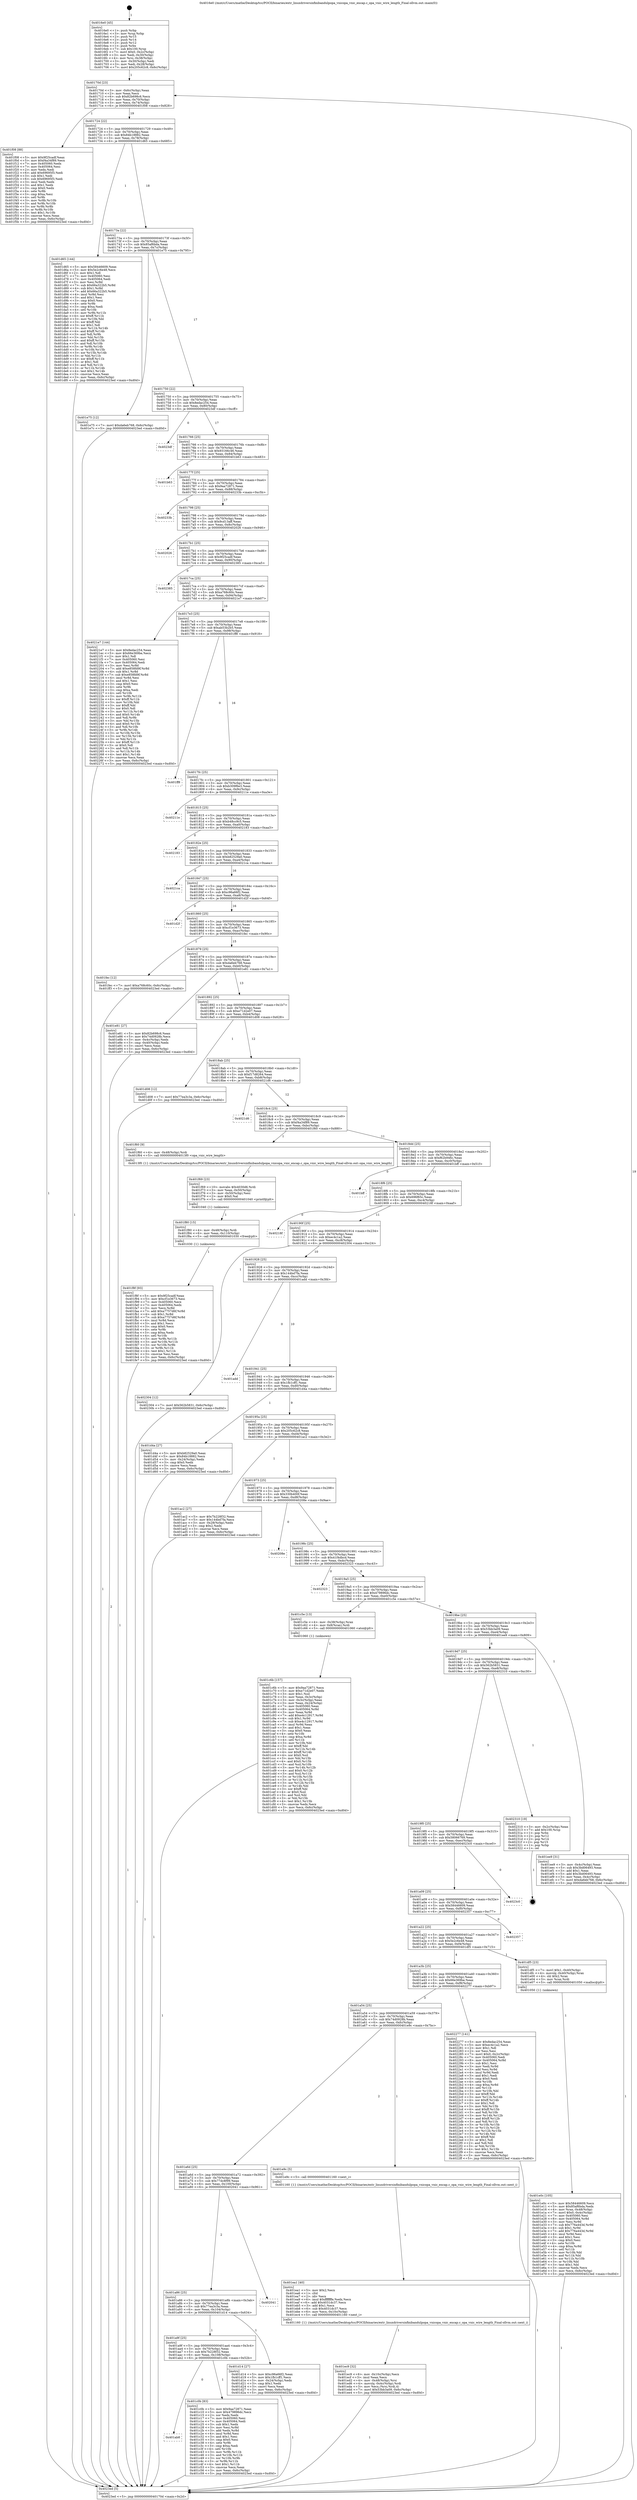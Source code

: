 digraph "0x4016e0" {
  label = "0x4016e0 (/mnt/c/Users/mathe/Desktop/tcc/POCII/binaries/extr_linuxdriversinfinibandulpopa_vnicopa_vnic_encap.c_opa_vnic_wire_length_Final-ollvm.out::main(0))"
  labelloc = "t"
  node[shape=record]

  Entry [label="",width=0.3,height=0.3,shape=circle,fillcolor=black,style=filled]
  "0x40170d" [label="{
     0x40170d [23]\l
     | [instrs]\l
     &nbsp;&nbsp;0x40170d \<+3\>: mov -0x6c(%rbp),%eax\l
     &nbsp;&nbsp;0x401710 \<+2\>: mov %eax,%ecx\l
     &nbsp;&nbsp;0x401712 \<+6\>: sub $0x82b698c6,%ecx\l
     &nbsp;&nbsp;0x401718 \<+3\>: mov %eax,-0x70(%rbp)\l
     &nbsp;&nbsp;0x40171b \<+3\>: mov %ecx,-0x74(%rbp)\l
     &nbsp;&nbsp;0x40171e \<+6\>: je 0000000000401f08 \<main+0x828\>\l
  }"]
  "0x401f08" [label="{
     0x401f08 [88]\l
     | [instrs]\l
     &nbsp;&nbsp;0x401f08 \<+5\>: mov $0x9f25cadf,%eax\l
     &nbsp;&nbsp;0x401f0d \<+5\>: mov $0xf4a34f89,%ecx\l
     &nbsp;&nbsp;0x401f12 \<+7\>: mov 0x405060,%edx\l
     &nbsp;&nbsp;0x401f19 \<+7\>: mov 0x405064,%esi\l
     &nbsp;&nbsp;0x401f20 \<+2\>: mov %edx,%edi\l
     &nbsp;&nbsp;0x401f22 \<+6\>: add $0x69695f3,%edi\l
     &nbsp;&nbsp;0x401f28 \<+3\>: sub $0x1,%edi\l
     &nbsp;&nbsp;0x401f2b \<+6\>: sub $0x69695f3,%edi\l
     &nbsp;&nbsp;0x401f31 \<+3\>: imul %edi,%edx\l
     &nbsp;&nbsp;0x401f34 \<+3\>: and $0x1,%edx\l
     &nbsp;&nbsp;0x401f37 \<+3\>: cmp $0x0,%edx\l
     &nbsp;&nbsp;0x401f3a \<+4\>: sete %r8b\l
     &nbsp;&nbsp;0x401f3e \<+3\>: cmp $0xa,%esi\l
     &nbsp;&nbsp;0x401f41 \<+4\>: setl %r9b\l
     &nbsp;&nbsp;0x401f45 \<+3\>: mov %r8b,%r10b\l
     &nbsp;&nbsp;0x401f48 \<+3\>: and %r9b,%r10b\l
     &nbsp;&nbsp;0x401f4b \<+3\>: xor %r9b,%r8b\l
     &nbsp;&nbsp;0x401f4e \<+3\>: or %r8b,%r10b\l
     &nbsp;&nbsp;0x401f51 \<+4\>: test $0x1,%r10b\l
     &nbsp;&nbsp;0x401f55 \<+3\>: cmovne %ecx,%eax\l
     &nbsp;&nbsp;0x401f58 \<+3\>: mov %eax,-0x6c(%rbp)\l
     &nbsp;&nbsp;0x401f5b \<+5\>: jmp 00000000004023ed \<main+0xd0d\>\l
  }"]
  "0x401724" [label="{
     0x401724 [22]\l
     | [instrs]\l
     &nbsp;&nbsp;0x401724 \<+5\>: jmp 0000000000401729 \<main+0x49\>\l
     &nbsp;&nbsp;0x401729 \<+3\>: mov -0x70(%rbp),%eax\l
     &nbsp;&nbsp;0x40172c \<+5\>: sub $0x84b18882,%eax\l
     &nbsp;&nbsp;0x401731 \<+3\>: mov %eax,-0x78(%rbp)\l
     &nbsp;&nbsp;0x401734 \<+6\>: je 0000000000401d65 \<main+0x685\>\l
  }"]
  Exit [label="",width=0.3,height=0.3,shape=circle,fillcolor=black,style=filled,peripheries=2]
  "0x401d65" [label="{
     0x401d65 [144]\l
     | [instrs]\l
     &nbsp;&nbsp;0x401d65 \<+5\>: mov $0x58446609,%eax\l
     &nbsp;&nbsp;0x401d6a \<+5\>: mov $0x5e2c6e48,%ecx\l
     &nbsp;&nbsp;0x401d6f \<+2\>: mov $0x1,%dl\l
     &nbsp;&nbsp;0x401d71 \<+7\>: mov 0x405060,%esi\l
     &nbsp;&nbsp;0x401d78 \<+7\>: mov 0x405064,%edi\l
     &nbsp;&nbsp;0x401d7f \<+3\>: mov %esi,%r8d\l
     &nbsp;&nbsp;0x401d82 \<+7\>: sub $0x66a322b5,%r8d\l
     &nbsp;&nbsp;0x401d89 \<+4\>: sub $0x1,%r8d\l
     &nbsp;&nbsp;0x401d8d \<+7\>: add $0x66a322b5,%r8d\l
     &nbsp;&nbsp;0x401d94 \<+4\>: imul %r8d,%esi\l
     &nbsp;&nbsp;0x401d98 \<+3\>: and $0x1,%esi\l
     &nbsp;&nbsp;0x401d9b \<+3\>: cmp $0x0,%esi\l
     &nbsp;&nbsp;0x401d9e \<+4\>: sete %r9b\l
     &nbsp;&nbsp;0x401da2 \<+3\>: cmp $0xa,%edi\l
     &nbsp;&nbsp;0x401da5 \<+4\>: setl %r10b\l
     &nbsp;&nbsp;0x401da9 \<+3\>: mov %r9b,%r11b\l
     &nbsp;&nbsp;0x401dac \<+4\>: xor $0xff,%r11b\l
     &nbsp;&nbsp;0x401db0 \<+3\>: mov %r10b,%bl\l
     &nbsp;&nbsp;0x401db3 \<+3\>: xor $0xff,%bl\l
     &nbsp;&nbsp;0x401db6 \<+3\>: xor $0x1,%dl\l
     &nbsp;&nbsp;0x401db9 \<+3\>: mov %r11b,%r14b\l
     &nbsp;&nbsp;0x401dbc \<+4\>: and $0xff,%r14b\l
     &nbsp;&nbsp;0x401dc0 \<+3\>: and %dl,%r9b\l
     &nbsp;&nbsp;0x401dc3 \<+3\>: mov %bl,%r15b\l
     &nbsp;&nbsp;0x401dc6 \<+4\>: and $0xff,%r15b\l
     &nbsp;&nbsp;0x401dca \<+3\>: and %dl,%r10b\l
     &nbsp;&nbsp;0x401dcd \<+3\>: or %r9b,%r14b\l
     &nbsp;&nbsp;0x401dd0 \<+3\>: or %r10b,%r15b\l
     &nbsp;&nbsp;0x401dd3 \<+3\>: xor %r15b,%r14b\l
     &nbsp;&nbsp;0x401dd6 \<+3\>: or %bl,%r11b\l
     &nbsp;&nbsp;0x401dd9 \<+4\>: xor $0xff,%r11b\l
     &nbsp;&nbsp;0x401ddd \<+3\>: or $0x1,%dl\l
     &nbsp;&nbsp;0x401de0 \<+3\>: and %dl,%r11b\l
     &nbsp;&nbsp;0x401de3 \<+3\>: or %r11b,%r14b\l
     &nbsp;&nbsp;0x401de6 \<+4\>: test $0x1,%r14b\l
     &nbsp;&nbsp;0x401dea \<+3\>: cmovne %ecx,%eax\l
     &nbsp;&nbsp;0x401ded \<+3\>: mov %eax,-0x6c(%rbp)\l
     &nbsp;&nbsp;0x401df0 \<+5\>: jmp 00000000004023ed \<main+0xd0d\>\l
  }"]
  "0x40173a" [label="{
     0x40173a [22]\l
     | [instrs]\l
     &nbsp;&nbsp;0x40173a \<+5\>: jmp 000000000040173f \<main+0x5f\>\l
     &nbsp;&nbsp;0x40173f \<+3\>: mov -0x70(%rbp),%eax\l
     &nbsp;&nbsp;0x401742 \<+5\>: sub $0x85af6bda,%eax\l
     &nbsp;&nbsp;0x401747 \<+3\>: mov %eax,-0x7c(%rbp)\l
     &nbsp;&nbsp;0x40174a \<+6\>: je 0000000000401e75 \<main+0x795\>\l
  }"]
  "0x401f8f" [label="{
     0x401f8f [93]\l
     | [instrs]\l
     &nbsp;&nbsp;0x401f8f \<+5\>: mov $0x9f25cadf,%eax\l
     &nbsp;&nbsp;0x401f94 \<+5\>: mov $0xcf1e3673,%esi\l
     &nbsp;&nbsp;0x401f99 \<+7\>: mov 0x405060,%ecx\l
     &nbsp;&nbsp;0x401fa0 \<+7\>: mov 0x405064,%edx\l
     &nbsp;&nbsp;0x401fa7 \<+3\>: mov %ecx,%r8d\l
     &nbsp;&nbsp;0x401faa \<+7\>: add $0xa7757d6f,%r8d\l
     &nbsp;&nbsp;0x401fb1 \<+4\>: sub $0x1,%r8d\l
     &nbsp;&nbsp;0x401fb5 \<+7\>: sub $0xa7757d6f,%r8d\l
     &nbsp;&nbsp;0x401fbc \<+4\>: imul %r8d,%ecx\l
     &nbsp;&nbsp;0x401fc0 \<+3\>: and $0x1,%ecx\l
     &nbsp;&nbsp;0x401fc3 \<+3\>: cmp $0x0,%ecx\l
     &nbsp;&nbsp;0x401fc6 \<+4\>: sete %r9b\l
     &nbsp;&nbsp;0x401fca \<+3\>: cmp $0xa,%edx\l
     &nbsp;&nbsp;0x401fcd \<+4\>: setl %r10b\l
     &nbsp;&nbsp;0x401fd1 \<+3\>: mov %r9b,%r11b\l
     &nbsp;&nbsp;0x401fd4 \<+3\>: and %r10b,%r11b\l
     &nbsp;&nbsp;0x401fd7 \<+3\>: xor %r10b,%r9b\l
     &nbsp;&nbsp;0x401fda \<+3\>: or %r9b,%r11b\l
     &nbsp;&nbsp;0x401fdd \<+4\>: test $0x1,%r11b\l
     &nbsp;&nbsp;0x401fe1 \<+3\>: cmovne %esi,%eax\l
     &nbsp;&nbsp;0x401fe4 \<+3\>: mov %eax,-0x6c(%rbp)\l
     &nbsp;&nbsp;0x401fe7 \<+5\>: jmp 00000000004023ed \<main+0xd0d\>\l
  }"]
  "0x401e75" [label="{
     0x401e75 [12]\l
     | [instrs]\l
     &nbsp;&nbsp;0x401e75 \<+7\>: movl $0xda6eb768,-0x6c(%rbp)\l
     &nbsp;&nbsp;0x401e7c \<+5\>: jmp 00000000004023ed \<main+0xd0d\>\l
  }"]
  "0x401750" [label="{
     0x401750 [22]\l
     | [instrs]\l
     &nbsp;&nbsp;0x401750 \<+5\>: jmp 0000000000401755 \<main+0x75\>\l
     &nbsp;&nbsp;0x401755 \<+3\>: mov -0x70(%rbp),%eax\l
     &nbsp;&nbsp;0x401758 \<+5\>: sub $0x8edac254,%eax\l
     &nbsp;&nbsp;0x40175d \<+3\>: mov %eax,-0x80(%rbp)\l
     &nbsp;&nbsp;0x401760 \<+6\>: je 00000000004023df \<main+0xcff\>\l
  }"]
  "0x401f80" [label="{
     0x401f80 [15]\l
     | [instrs]\l
     &nbsp;&nbsp;0x401f80 \<+4\>: mov -0x48(%rbp),%rdi\l
     &nbsp;&nbsp;0x401f84 \<+6\>: mov %eax,-0x110(%rbp)\l
     &nbsp;&nbsp;0x401f8a \<+5\>: call 0000000000401030 \<free@plt\>\l
     | [calls]\l
     &nbsp;&nbsp;0x401030 \{1\} (unknown)\l
  }"]
  "0x4023df" [label="{
     0x4023df\l
  }", style=dashed]
  "0x401766" [label="{
     0x401766 [25]\l
     | [instrs]\l
     &nbsp;&nbsp;0x401766 \<+5\>: jmp 000000000040176b \<main+0x8b\>\l
     &nbsp;&nbsp;0x40176b \<+3\>: mov -0x70(%rbp),%eax\l
     &nbsp;&nbsp;0x40176e \<+5\>: sub $0x93166c46,%eax\l
     &nbsp;&nbsp;0x401773 \<+6\>: mov %eax,-0x84(%rbp)\l
     &nbsp;&nbsp;0x401779 \<+6\>: je 0000000000401b63 \<main+0x483\>\l
  }"]
  "0x401f69" [label="{
     0x401f69 [23]\l
     | [instrs]\l
     &nbsp;&nbsp;0x401f69 \<+10\>: movabs $0x4030d6,%rdi\l
     &nbsp;&nbsp;0x401f73 \<+3\>: mov %eax,-0x50(%rbp)\l
     &nbsp;&nbsp;0x401f76 \<+3\>: mov -0x50(%rbp),%esi\l
     &nbsp;&nbsp;0x401f79 \<+2\>: mov $0x0,%al\l
     &nbsp;&nbsp;0x401f7b \<+5\>: call 0000000000401040 \<printf@plt\>\l
     | [calls]\l
     &nbsp;&nbsp;0x401040 \{1\} (unknown)\l
  }"]
  "0x401b63" [label="{
     0x401b63\l
  }", style=dashed]
  "0x40177f" [label="{
     0x40177f [25]\l
     | [instrs]\l
     &nbsp;&nbsp;0x40177f \<+5\>: jmp 0000000000401784 \<main+0xa4\>\l
     &nbsp;&nbsp;0x401784 \<+3\>: mov -0x70(%rbp),%eax\l
     &nbsp;&nbsp;0x401787 \<+5\>: sub $0x9aa72871,%eax\l
     &nbsp;&nbsp;0x40178c \<+6\>: mov %eax,-0x88(%rbp)\l
     &nbsp;&nbsp;0x401792 \<+6\>: je 000000000040233b \<main+0xc5b\>\l
  }"]
  "0x401ec9" [label="{
     0x401ec9 [32]\l
     | [instrs]\l
     &nbsp;&nbsp;0x401ec9 \<+6\>: mov -0x10c(%rbp),%ecx\l
     &nbsp;&nbsp;0x401ecf \<+3\>: imul %eax,%ecx\l
     &nbsp;&nbsp;0x401ed2 \<+4\>: mov -0x48(%rbp),%rsi\l
     &nbsp;&nbsp;0x401ed6 \<+4\>: movslq -0x4c(%rbp),%rdi\l
     &nbsp;&nbsp;0x401eda \<+3\>: mov %ecx,(%rsi,%rdi,4)\l
     &nbsp;&nbsp;0x401edd \<+7\>: movl $0x53bb3a09,-0x6c(%rbp)\l
     &nbsp;&nbsp;0x401ee4 \<+5\>: jmp 00000000004023ed \<main+0xd0d\>\l
  }"]
  "0x40233b" [label="{
     0x40233b\l
  }", style=dashed]
  "0x401798" [label="{
     0x401798 [25]\l
     | [instrs]\l
     &nbsp;&nbsp;0x401798 \<+5\>: jmp 000000000040179d \<main+0xbd\>\l
     &nbsp;&nbsp;0x40179d \<+3\>: mov -0x70(%rbp),%eax\l
     &nbsp;&nbsp;0x4017a0 \<+5\>: sub $0x9cd13aff,%eax\l
     &nbsp;&nbsp;0x4017a5 \<+6\>: mov %eax,-0x8c(%rbp)\l
     &nbsp;&nbsp;0x4017ab \<+6\>: je 0000000000402026 \<main+0x946\>\l
  }"]
  "0x401ea1" [label="{
     0x401ea1 [40]\l
     | [instrs]\l
     &nbsp;&nbsp;0x401ea1 \<+5\>: mov $0x2,%ecx\l
     &nbsp;&nbsp;0x401ea6 \<+1\>: cltd\l
     &nbsp;&nbsp;0x401ea7 \<+2\>: idiv %ecx\l
     &nbsp;&nbsp;0x401ea9 \<+6\>: imul $0xfffffffe,%edx,%ecx\l
     &nbsp;&nbsp;0x401eaf \<+6\>: add $0x4031dc37,%ecx\l
     &nbsp;&nbsp;0x401eb5 \<+3\>: add $0x1,%ecx\l
     &nbsp;&nbsp;0x401eb8 \<+6\>: sub $0x4031dc37,%ecx\l
     &nbsp;&nbsp;0x401ebe \<+6\>: mov %ecx,-0x10c(%rbp)\l
     &nbsp;&nbsp;0x401ec4 \<+5\>: call 0000000000401160 \<next_i\>\l
     | [calls]\l
     &nbsp;&nbsp;0x401160 \{1\} (/mnt/c/Users/mathe/Desktop/tcc/POCII/binaries/extr_linuxdriversinfinibandulpopa_vnicopa_vnic_encap.c_opa_vnic_wire_length_Final-ollvm.out::next_i)\l
  }"]
  "0x402026" [label="{
     0x402026\l
  }", style=dashed]
  "0x4017b1" [label="{
     0x4017b1 [25]\l
     | [instrs]\l
     &nbsp;&nbsp;0x4017b1 \<+5\>: jmp 00000000004017b6 \<main+0xd6\>\l
     &nbsp;&nbsp;0x4017b6 \<+3\>: mov -0x70(%rbp),%eax\l
     &nbsp;&nbsp;0x4017b9 \<+5\>: sub $0x9f25cadf,%eax\l
     &nbsp;&nbsp;0x4017be \<+6\>: mov %eax,-0x90(%rbp)\l
     &nbsp;&nbsp;0x4017c4 \<+6\>: je 0000000000402385 \<main+0xca5\>\l
  }"]
  "0x401e0c" [label="{
     0x401e0c [105]\l
     | [instrs]\l
     &nbsp;&nbsp;0x401e0c \<+5\>: mov $0x58446609,%ecx\l
     &nbsp;&nbsp;0x401e11 \<+5\>: mov $0x85af6bda,%edx\l
     &nbsp;&nbsp;0x401e16 \<+4\>: mov %rax,-0x48(%rbp)\l
     &nbsp;&nbsp;0x401e1a \<+7\>: movl $0x0,-0x4c(%rbp)\l
     &nbsp;&nbsp;0x401e21 \<+7\>: mov 0x405060,%esi\l
     &nbsp;&nbsp;0x401e28 \<+8\>: mov 0x405064,%r8d\l
     &nbsp;&nbsp;0x401e30 \<+3\>: mov %esi,%r9d\l
     &nbsp;&nbsp;0x401e33 \<+7\>: sub $0x776a443d,%r9d\l
     &nbsp;&nbsp;0x401e3a \<+4\>: sub $0x1,%r9d\l
     &nbsp;&nbsp;0x401e3e \<+7\>: add $0x776a443d,%r9d\l
     &nbsp;&nbsp;0x401e45 \<+4\>: imul %r9d,%esi\l
     &nbsp;&nbsp;0x401e49 \<+3\>: and $0x1,%esi\l
     &nbsp;&nbsp;0x401e4c \<+3\>: cmp $0x0,%esi\l
     &nbsp;&nbsp;0x401e4f \<+4\>: sete %r10b\l
     &nbsp;&nbsp;0x401e53 \<+4\>: cmp $0xa,%r8d\l
     &nbsp;&nbsp;0x401e57 \<+4\>: setl %r11b\l
     &nbsp;&nbsp;0x401e5b \<+3\>: mov %r10b,%bl\l
     &nbsp;&nbsp;0x401e5e \<+3\>: and %r11b,%bl\l
     &nbsp;&nbsp;0x401e61 \<+3\>: xor %r11b,%r10b\l
     &nbsp;&nbsp;0x401e64 \<+3\>: or %r10b,%bl\l
     &nbsp;&nbsp;0x401e67 \<+3\>: test $0x1,%bl\l
     &nbsp;&nbsp;0x401e6a \<+3\>: cmovne %edx,%ecx\l
     &nbsp;&nbsp;0x401e6d \<+3\>: mov %ecx,-0x6c(%rbp)\l
     &nbsp;&nbsp;0x401e70 \<+5\>: jmp 00000000004023ed \<main+0xd0d\>\l
  }"]
  "0x402385" [label="{
     0x402385\l
  }", style=dashed]
  "0x4017ca" [label="{
     0x4017ca [25]\l
     | [instrs]\l
     &nbsp;&nbsp;0x4017ca \<+5\>: jmp 00000000004017cf \<main+0xef\>\l
     &nbsp;&nbsp;0x4017cf \<+3\>: mov -0x70(%rbp),%eax\l
     &nbsp;&nbsp;0x4017d2 \<+5\>: sub $0xa768c60c,%eax\l
     &nbsp;&nbsp;0x4017d7 \<+6\>: mov %eax,-0x94(%rbp)\l
     &nbsp;&nbsp;0x4017dd \<+6\>: je 00000000004021e7 \<main+0xb07\>\l
  }"]
  "0x401c6b" [label="{
     0x401c6b [157]\l
     | [instrs]\l
     &nbsp;&nbsp;0x401c6b \<+5\>: mov $0x9aa72871,%ecx\l
     &nbsp;&nbsp;0x401c70 \<+5\>: mov $0xe71d2e07,%edx\l
     &nbsp;&nbsp;0x401c75 \<+3\>: mov $0x1,%sil\l
     &nbsp;&nbsp;0x401c78 \<+3\>: mov %eax,-0x3c(%rbp)\l
     &nbsp;&nbsp;0x401c7b \<+3\>: mov -0x3c(%rbp),%eax\l
     &nbsp;&nbsp;0x401c7e \<+3\>: mov %eax,-0x24(%rbp)\l
     &nbsp;&nbsp;0x401c81 \<+7\>: mov 0x405060,%eax\l
     &nbsp;&nbsp;0x401c88 \<+8\>: mov 0x405064,%r8d\l
     &nbsp;&nbsp;0x401c90 \<+3\>: mov %eax,%r9d\l
     &nbsp;&nbsp;0x401c93 \<+7\>: add $0xe4c12917,%r9d\l
     &nbsp;&nbsp;0x401c9a \<+4\>: sub $0x1,%r9d\l
     &nbsp;&nbsp;0x401c9e \<+7\>: sub $0xe4c12917,%r9d\l
     &nbsp;&nbsp;0x401ca5 \<+4\>: imul %r9d,%eax\l
     &nbsp;&nbsp;0x401ca9 \<+3\>: and $0x1,%eax\l
     &nbsp;&nbsp;0x401cac \<+3\>: cmp $0x0,%eax\l
     &nbsp;&nbsp;0x401caf \<+4\>: sete %r10b\l
     &nbsp;&nbsp;0x401cb3 \<+4\>: cmp $0xa,%r8d\l
     &nbsp;&nbsp;0x401cb7 \<+4\>: setl %r11b\l
     &nbsp;&nbsp;0x401cbb \<+3\>: mov %r10b,%bl\l
     &nbsp;&nbsp;0x401cbe \<+3\>: xor $0xff,%bl\l
     &nbsp;&nbsp;0x401cc1 \<+3\>: mov %r11b,%r14b\l
     &nbsp;&nbsp;0x401cc4 \<+4\>: xor $0xff,%r14b\l
     &nbsp;&nbsp;0x401cc8 \<+4\>: xor $0x0,%sil\l
     &nbsp;&nbsp;0x401ccc \<+3\>: mov %bl,%r15b\l
     &nbsp;&nbsp;0x401ccf \<+4\>: and $0x0,%r15b\l
     &nbsp;&nbsp;0x401cd3 \<+3\>: and %sil,%r10b\l
     &nbsp;&nbsp;0x401cd6 \<+3\>: mov %r14b,%r12b\l
     &nbsp;&nbsp;0x401cd9 \<+4\>: and $0x0,%r12b\l
     &nbsp;&nbsp;0x401cdd \<+3\>: and %sil,%r11b\l
     &nbsp;&nbsp;0x401ce0 \<+3\>: or %r10b,%r15b\l
     &nbsp;&nbsp;0x401ce3 \<+3\>: or %r11b,%r12b\l
     &nbsp;&nbsp;0x401ce6 \<+3\>: xor %r12b,%r15b\l
     &nbsp;&nbsp;0x401ce9 \<+3\>: or %r14b,%bl\l
     &nbsp;&nbsp;0x401cec \<+3\>: xor $0xff,%bl\l
     &nbsp;&nbsp;0x401cef \<+4\>: or $0x0,%sil\l
     &nbsp;&nbsp;0x401cf3 \<+3\>: and %sil,%bl\l
     &nbsp;&nbsp;0x401cf6 \<+3\>: or %bl,%r15b\l
     &nbsp;&nbsp;0x401cf9 \<+4\>: test $0x1,%r15b\l
     &nbsp;&nbsp;0x401cfd \<+3\>: cmovne %edx,%ecx\l
     &nbsp;&nbsp;0x401d00 \<+3\>: mov %ecx,-0x6c(%rbp)\l
     &nbsp;&nbsp;0x401d03 \<+5\>: jmp 00000000004023ed \<main+0xd0d\>\l
  }"]
  "0x4021e7" [label="{
     0x4021e7 [144]\l
     | [instrs]\l
     &nbsp;&nbsp;0x4021e7 \<+5\>: mov $0x8edac254,%eax\l
     &nbsp;&nbsp;0x4021ec \<+5\>: mov $0x66e369be,%ecx\l
     &nbsp;&nbsp;0x4021f1 \<+2\>: mov $0x1,%dl\l
     &nbsp;&nbsp;0x4021f3 \<+7\>: mov 0x405060,%esi\l
     &nbsp;&nbsp;0x4021fa \<+7\>: mov 0x405064,%edi\l
     &nbsp;&nbsp;0x402201 \<+3\>: mov %esi,%r8d\l
     &nbsp;&nbsp;0x402204 \<+7\>: add $0xe858fd9f,%r8d\l
     &nbsp;&nbsp;0x40220b \<+4\>: sub $0x1,%r8d\l
     &nbsp;&nbsp;0x40220f \<+7\>: sub $0xe858fd9f,%r8d\l
     &nbsp;&nbsp;0x402216 \<+4\>: imul %r8d,%esi\l
     &nbsp;&nbsp;0x40221a \<+3\>: and $0x1,%esi\l
     &nbsp;&nbsp;0x40221d \<+3\>: cmp $0x0,%esi\l
     &nbsp;&nbsp;0x402220 \<+4\>: sete %r9b\l
     &nbsp;&nbsp;0x402224 \<+3\>: cmp $0xa,%edi\l
     &nbsp;&nbsp;0x402227 \<+4\>: setl %r10b\l
     &nbsp;&nbsp;0x40222b \<+3\>: mov %r9b,%r11b\l
     &nbsp;&nbsp;0x40222e \<+4\>: xor $0xff,%r11b\l
     &nbsp;&nbsp;0x402232 \<+3\>: mov %r10b,%bl\l
     &nbsp;&nbsp;0x402235 \<+3\>: xor $0xff,%bl\l
     &nbsp;&nbsp;0x402238 \<+3\>: xor $0x0,%dl\l
     &nbsp;&nbsp;0x40223b \<+3\>: mov %r11b,%r14b\l
     &nbsp;&nbsp;0x40223e \<+4\>: and $0x0,%r14b\l
     &nbsp;&nbsp;0x402242 \<+3\>: and %dl,%r9b\l
     &nbsp;&nbsp;0x402245 \<+3\>: mov %bl,%r15b\l
     &nbsp;&nbsp;0x402248 \<+4\>: and $0x0,%r15b\l
     &nbsp;&nbsp;0x40224c \<+3\>: and %dl,%r10b\l
     &nbsp;&nbsp;0x40224f \<+3\>: or %r9b,%r14b\l
     &nbsp;&nbsp;0x402252 \<+3\>: or %r10b,%r15b\l
     &nbsp;&nbsp;0x402255 \<+3\>: xor %r15b,%r14b\l
     &nbsp;&nbsp;0x402258 \<+3\>: or %bl,%r11b\l
     &nbsp;&nbsp;0x40225b \<+4\>: xor $0xff,%r11b\l
     &nbsp;&nbsp;0x40225f \<+3\>: or $0x0,%dl\l
     &nbsp;&nbsp;0x402262 \<+3\>: and %dl,%r11b\l
     &nbsp;&nbsp;0x402265 \<+3\>: or %r11b,%r14b\l
     &nbsp;&nbsp;0x402268 \<+4\>: test $0x1,%r14b\l
     &nbsp;&nbsp;0x40226c \<+3\>: cmovne %ecx,%eax\l
     &nbsp;&nbsp;0x40226f \<+3\>: mov %eax,-0x6c(%rbp)\l
     &nbsp;&nbsp;0x402272 \<+5\>: jmp 00000000004023ed \<main+0xd0d\>\l
  }"]
  "0x4017e3" [label="{
     0x4017e3 [25]\l
     | [instrs]\l
     &nbsp;&nbsp;0x4017e3 \<+5\>: jmp 00000000004017e8 \<main+0x108\>\l
     &nbsp;&nbsp;0x4017e8 \<+3\>: mov -0x70(%rbp),%eax\l
     &nbsp;&nbsp;0x4017eb \<+5\>: sub $0xab53b2b5,%eax\l
     &nbsp;&nbsp;0x4017f0 \<+6\>: mov %eax,-0x98(%rbp)\l
     &nbsp;&nbsp;0x4017f6 \<+6\>: je 0000000000401ff8 \<main+0x918\>\l
  }"]
  "0x401ab8" [label="{
     0x401ab8\l
  }", style=dashed]
  "0x401ff8" [label="{
     0x401ff8\l
  }", style=dashed]
  "0x4017fc" [label="{
     0x4017fc [25]\l
     | [instrs]\l
     &nbsp;&nbsp;0x4017fc \<+5\>: jmp 0000000000401801 \<main+0x121\>\l
     &nbsp;&nbsp;0x401801 \<+3\>: mov -0x70(%rbp),%eax\l
     &nbsp;&nbsp;0x401804 \<+5\>: sub $0xb309f6e3,%eax\l
     &nbsp;&nbsp;0x401809 \<+6\>: mov %eax,-0x9c(%rbp)\l
     &nbsp;&nbsp;0x40180f \<+6\>: je 000000000040211e \<main+0xa3e\>\l
  }"]
  "0x401c0b" [label="{
     0x401c0b [83]\l
     | [instrs]\l
     &nbsp;&nbsp;0x401c0b \<+5\>: mov $0x9aa72871,%eax\l
     &nbsp;&nbsp;0x401c10 \<+5\>: mov $0x479896dc,%ecx\l
     &nbsp;&nbsp;0x401c15 \<+2\>: xor %edx,%edx\l
     &nbsp;&nbsp;0x401c17 \<+7\>: mov 0x405060,%esi\l
     &nbsp;&nbsp;0x401c1e \<+7\>: mov 0x405064,%edi\l
     &nbsp;&nbsp;0x401c25 \<+3\>: sub $0x1,%edx\l
     &nbsp;&nbsp;0x401c28 \<+3\>: mov %esi,%r8d\l
     &nbsp;&nbsp;0x401c2b \<+3\>: add %edx,%r8d\l
     &nbsp;&nbsp;0x401c2e \<+4\>: imul %r8d,%esi\l
     &nbsp;&nbsp;0x401c32 \<+3\>: and $0x1,%esi\l
     &nbsp;&nbsp;0x401c35 \<+3\>: cmp $0x0,%esi\l
     &nbsp;&nbsp;0x401c38 \<+4\>: sete %r9b\l
     &nbsp;&nbsp;0x401c3c \<+3\>: cmp $0xa,%edi\l
     &nbsp;&nbsp;0x401c3f \<+4\>: setl %r10b\l
     &nbsp;&nbsp;0x401c43 \<+3\>: mov %r9b,%r11b\l
     &nbsp;&nbsp;0x401c46 \<+3\>: and %r10b,%r11b\l
     &nbsp;&nbsp;0x401c49 \<+3\>: xor %r10b,%r9b\l
     &nbsp;&nbsp;0x401c4c \<+3\>: or %r9b,%r11b\l
     &nbsp;&nbsp;0x401c4f \<+4\>: test $0x1,%r11b\l
     &nbsp;&nbsp;0x401c53 \<+3\>: cmovne %ecx,%eax\l
     &nbsp;&nbsp;0x401c56 \<+3\>: mov %eax,-0x6c(%rbp)\l
     &nbsp;&nbsp;0x401c59 \<+5\>: jmp 00000000004023ed \<main+0xd0d\>\l
  }"]
  "0x40211e" [label="{
     0x40211e\l
  }", style=dashed]
  "0x401815" [label="{
     0x401815 [25]\l
     | [instrs]\l
     &nbsp;&nbsp;0x401815 \<+5\>: jmp 000000000040181a \<main+0x13a\>\l
     &nbsp;&nbsp;0x40181a \<+3\>: mov -0x70(%rbp),%eax\l
     &nbsp;&nbsp;0x40181d \<+5\>: sub $0xb48cc9c5,%eax\l
     &nbsp;&nbsp;0x401822 \<+6\>: mov %eax,-0xa0(%rbp)\l
     &nbsp;&nbsp;0x401828 \<+6\>: je 0000000000402183 \<main+0xaa3\>\l
  }"]
  "0x401a9f" [label="{
     0x401a9f [25]\l
     | [instrs]\l
     &nbsp;&nbsp;0x401a9f \<+5\>: jmp 0000000000401aa4 \<main+0x3c4\>\l
     &nbsp;&nbsp;0x401aa4 \<+3\>: mov -0x70(%rbp),%eax\l
     &nbsp;&nbsp;0x401aa7 \<+5\>: sub $0x7b228f32,%eax\l
     &nbsp;&nbsp;0x401aac \<+6\>: mov %eax,-0x108(%rbp)\l
     &nbsp;&nbsp;0x401ab2 \<+6\>: je 0000000000401c0b \<main+0x52b\>\l
  }"]
  "0x402183" [label="{
     0x402183\l
  }", style=dashed]
  "0x40182e" [label="{
     0x40182e [25]\l
     | [instrs]\l
     &nbsp;&nbsp;0x40182e \<+5\>: jmp 0000000000401833 \<main+0x153\>\l
     &nbsp;&nbsp;0x401833 \<+3\>: mov -0x70(%rbp),%eax\l
     &nbsp;&nbsp;0x401836 \<+5\>: sub $0xb82529a0,%eax\l
     &nbsp;&nbsp;0x40183b \<+6\>: mov %eax,-0xa4(%rbp)\l
     &nbsp;&nbsp;0x401841 \<+6\>: je 00000000004021ca \<main+0xaea\>\l
  }"]
  "0x401d14" [label="{
     0x401d14 [27]\l
     | [instrs]\l
     &nbsp;&nbsp;0x401d14 \<+5\>: mov $0xc96a66f2,%eax\l
     &nbsp;&nbsp;0x401d19 \<+5\>: mov $0x1fb1cff1,%ecx\l
     &nbsp;&nbsp;0x401d1e \<+3\>: mov -0x24(%rbp),%edx\l
     &nbsp;&nbsp;0x401d21 \<+3\>: cmp $0x1,%edx\l
     &nbsp;&nbsp;0x401d24 \<+3\>: cmovl %ecx,%eax\l
     &nbsp;&nbsp;0x401d27 \<+3\>: mov %eax,-0x6c(%rbp)\l
     &nbsp;&nbsp;0x401d2a \<+5\>: jmp 00000000004023ed \<main+0xd0d\>\l
  }"]
  "0x4021ca" [label="{
     0x4021ca\l
  }", style=dashed]
  "0x401847" [label="{
     0x401847 [25]\l
     | [instrs]\l
     &nbsp;&nbsp;0x401847 \<+5\>: jmp 000000000040184c \<main+0x16c\>\l
     &nbsp;&nbsp;0x40184c \<+3\>: mov -0x70(%rbp),%eax\l
     &nbsp;&nbsp;0x40184f \<+5\>: sub $0xc96a66f2,%eax\l
     &nbsp;&nbsp;0x401854 \<+6\>: mov %eax,-0xa8(%rbp)\l
     &nbsp;&nbsp;0x40185a \<+6\>: je 0000000000401d2f \<main+0x64f\>\l
  }"]
  "0x401a86" [label="{
     0x401a86 [25]\l
     | [instrs]\l
     &nbsp;&nbsp;0x401a86 \<+5\>: jmp 0000000000401a8b \<main+0x3ab\>\l
     &nbsp;&nbsp;0x401a8b \<+3\>: mov -0x70(%rbp),%eax\l
     &nbsp;&nbsp;0x401a8e \<+5\>: sub $0x77ea3c3a,%eax\l
     &nbsp;&nbsp;0x401a93 \<+6\>: mov %eax,-0x104(%rbp)\l
     &nbsp;&nbsp;0x401a99 \<+6\>: je 0000000000401d14 \<main+0x634\>\l
  }"]
  "0x401d2f" [label="{
     0x401d2f\l
  }", style=dashed]
  "0x401860" [label="{
     0x401860 [25]\l
     | [instrs]\l
     &nbsp;&nbsp;0x401860 \<+5\>: jmp 0000000000401865 \<main+0x185\>\l
     &nbsp;&nbsp;0x401865 \<+3\>: mov -0x70(%rbp),%eax\l
     &nbsp;&nbsp;0x401868 \<+5\>: sub $0xcf1e3673,%eax\l
     &nbsp;&nbsp;0x40186d \<+6\>: mov %eax,-0xac(%rbp)\l
     &nbsp;&nbsp;0x401873 \<+6\>: je 0000000000401fec \<main+0x90c\>\l
  }"]
  "0x402041" [label="{
     0x402041\l
  }", style=dashed]
  "0x401fec" [label="{
     0x401fec [12]\l
     | [instrs]\l
     &nbsp;&nbsp;0x401fec \<+7\>: movl $0xa768c60c,-0x6c(%rbp)\l
     &nbsp;&nbsp;0x401ff3 \<+5\>: jmp 00000000004023ed \<main+0xd0d\>\l
  }"]
  "0x401879" [label="{
     0x401879 [25]\l
     | [instrs]\l
     &nbsp;&nbsp;0x401879 \<+5\>: jmp 000000000040187e \<main+0x19e\>\l
     &nbsp;&nbsp;0x40187e \<+3\>: mov -0x70(%rbp),%eax\l
     &nbsp;&nbsp;0x401881 \<+5\>: sub $0xda6eb768,%eax\l
     &nbsp;&nbsp;0x401886 \<+6\>: mov %eax,-0xb0(%rbp)\l
     &nbsp;&nbsp;0x40188c \<+6\>: je 0000000000401e81 \<main+0x7a1\>\l
  }"]
  "0x401a6d" [label="{
     0x401a6d [25]\l
     | [instrs]\l
     &nbsp;&nbsp;0x401a6d \<+5\>: jmp 0000000000401a72 \<main+0x392\>\l
     &nbsp;&nbsp;0x401a72 \<+3\>: mov -0x70(%rbp),%eax\l
     &nbsp;&nbsp;0x401a75 \<+5\>: sub $0x77dc8f99,%eax\l
     &nbsp;&nbsp;0x401a7a \<+6\>: mov %eax,-0x100(%rbp)\l
     &nbsp;&nbsp;0x401a80 \<+6\>: je 0000000000402041 \<main+0x961\>\l
  }"]
  "0x401e81" [label="{
     0x401e81 [27]\l
     | [instrs]\l
     &nbsp;&nbsp;0x401e81 \<+5\>: mov $0x82b698c6,%eax\l
     &nbsp;&nbsp;0x401e86 \<+5\>: mov $0x74d0928b,%ecx\l
     &nbsp;&nbsp;0x401e8b \<+3\>: mov -0x4c(%rbp),%edx\l
     &nbsp;&nbsp;0x401e8e \<+3\>: cmp -0x40(%rbp),%edx\l
     &nbsp;&nbsp;0x401e91 \<+3\>: cmovl %ecx,%eax\l
     &nbsp;&nbsp;0x401e94 \<+3\>: mov %eax,-0x6c(%rbp)\l
     &nbsp;&nbsp;0x401e97 \<+5\>: jmp 00000000004023ed \<main+0xd0d\>\l
  }"]
  "0x401892" [label="{
     0x401892 [25]\l
     | [instrs]\l
     &nbsp;&nbsp;0x401892 \<+5\>: jmp 0000000000401897 \<main+0x1b7\>\l
     &nbsp;&nbsp;0x401897 \<+3\>: mov -0x70(%rbp),%eax\l
     &nbsp;&nbsp;0x40189a \<+5\>: sub $0xe71d2e07,%eax\l
     &nbsp;&nbsp;0x40189f \<+6\>: mov %eax,-0xb4(%rbp)\l
     &nbsp;&nbsp;0x4018a5 \<+6\>: je 0000000000401d08 \<main+0x628\>\l
  }"]
  "0x401e9c" [label="{
     0x401e9c [5]\l
     | [instrs]\l
     &nbsp;&nbsp;0x401e9c \<+5\>: call 0000000000401160 \<next_i\>\l
     | [calls]\l
     &nbsp;&nbsp;0x401160 \{1\} (/mnt/c/Users/mathe/Desktop/tcc/POCII/binaries/extr_linuxdriversinfinibandulpopa_vnicopa_vnic_encap.c_opa_vnic_wire_length_Final-ollvm.out::next_i)\l
  }"]
  "0x401d08" [label="{
     0x401d08 [12]\l
     | [instrs]\l
     &nbsp;&nbsp;0x401d08 \<+7\>: movl $0x77ea3c3a,-0x6c(%rbp)\l
     &nbsp;&nbsp;0x401d0f \<+5\>: jmp 00000000004023ed \<main+0xd0d\>\l
  }"]
  "0x4018ab" [label="{
     0x4018ab [25]\l
     | [instrs]\l
     &nbsp;&nbsp;0x4018ab \<+5\>: jmp 00000000004018b0 \<main+0x1d0\>\l
     &nbsp;&nbsp;0x4018b0 \<+3\>: mov -0x70(%rbp),%eax\l
     &nbsp;&nbsp;0x4018b3 \<+5\>: sub $0xf17d8264,%eax\l
     &nbsp;&nbsp;0x4018b8 \<+6\>: mov %eax,-0xb8(%rbp)\l
     &nbsp;&nbsp;0x4018be \<+6\>: je 00000000004021d6 \<main+0xaf6\>\l
  }"]
  "0x401a54" [label="{
     0x401a54 [25]\l
     | [instrs]\l
     &nbsp;&nbsp;0x401a54 \<+5\>: jmp 0000000000401a59 \<main+0x379\>\l
     &nbsp;&nbsp;0x401a59 \<+3\>: mov -0x70(%rbp),%eax\l
     &nbsp;&nbsp;0x401a5c \<+5\>: sub $0x74d0928b,%eax\l
     &nbsp;&nbsp;0x401a61 \<+6\>: mov %eax,-0xfc(%rbp)\l
     &nbsp;&nbsp;0x401a67 \<+6\>: je 0000000000401e9c \<main+0x7bc\>\l
  }"]
  "0x4021d6" [label="{
     0x4021d6\l
  }", style=dashed]
  "0x4018c4" [label="{
     0x4018c4 [25]\l
     | [instrs]\l
     &nbsp;&nbsp;0x4018c4 \<+5\>: jmp 00000000004018c9 \<main+0x1e9\>\l
     &nbsp;&nbsp;0x4018c9 \<+3\>: mov -0x70(%rbp),%eax\l
     &nbsp;&nbsp;0x4018cc \<+5\>: sub $0xf4a34f89,%eax\l
     &nbsp;&nbsp;0x4018d1 \<+6\>: mov %eax,-0xbc(%rbp)\l
     &nbsp;&nbsp;0x4018d7 \<+6\>: je 0000000000401f60 \<main+0x880\>\l
  }"]
  "0x402277" [label="{
     0x402277 [141]\l
     | [instrs]\l
     &nbsp;&nbsp;0x402277 \<+5\>: mov $0x8edac254,%eax\l
     &nbsp;&nbsp;0x40227c \<+5\>: mov $0xec4c1a2,%ecx\l
     &nbsp;&nbsp;0x402281 \<+2\>: mov $0x1,%dl\l
     &nbsp;&nbsp;0x402283 \<+2\>: xor %esi,%esi\l
     &nbsp;&nbsp;0x402285 \<+7\>: movl $0x0,-0x2c(%rbp)\l
     &nbsp;&nbsp;0x40228c \<+7\>: mov 0x405060,%edi\l
     &nbsp;&nbsp;0x402293 \<+8\>: mov 0x405064,%r8d\l
     &nbsp;&nbsp;0x40229b \<+3\>: sub $0x1,%esi\l
     &nbsp;&nbsp;0x40229e \<+3\>: mov %edi,%r9d\l
     &nbsp;&nbsp;0x4022a1 \<+3\>: add %esi,%r9d\l
     &nbsp;&nbsp;0x4022a4 \<+4\>: imul %r9d,%edi\l
     &nbsp;&nbsp;0x4022a8 \<+3\>: and $0x1,%edi\l
     &nbsp;&nbsp;0x4022ab \<+3\>: cmp $0x0,%edi\l
     &nbsp;&nbsp;0x4022ae \<+4\>: sete %r10b\l
     &nbsp;&nbsp;0x4022b2 \<+4\>: cmp $0xa,%r8d\l
     &nbsp;&nbsp;0x4022b6 \<+4\>: setl %r11b\l
     &nbsp;&nbsp;0x4022ba \<+3\>: mov %r10b,%bl\l
     &nbsp;&nbsp;0x4022bd \<+3\>: xor $0xff,%bl\l
     &nbsp;&nbsp;0x4022c0 \<+3\>: mov %r11b,%r14b\l
     &nbsp;&nbsp;0x4022c3 \<+4\>: xor $0xff,%r14b\l
     &nbsp;&nbsp;0x4022c7 \<+3\>: xor $0x1,%dl\l
     &nbsp;&nbsp;0x4022ca \<+3\>: mov %bl,%r15b\l
     &nbsp;&nbsp;0x4022cd \<+4\>: and $0xff,%r15b\l
     &nbsp;&nbsp;0x4022d1 \<+3\>: and %dl,%r10b\l
     &nbsp;&nbsp;0x4022d4 \<+3\>: mov %r14b,%r12b\l
     &nbsp;&nbsp;0x4022d7 \<+4\>: and $0xff,%r12b\l
     &nbsp;&nbsp;0x4022db \<+3\>: and %dl,%r11b\l
     &nbsp;&nbsp;0x4022de \<+3\>: or %r10b,%r15b\l
     &nbsp;&nbsp;0x4022e1 \<+3\>: or %r11b,%r12b\l
     &nbsp;&nbsp;0x4022e4 \<+3\>: xor %r12b,%r15b\l
     &nbsp;&nbsp;0x4022e7 \<+3\>: or %r14b,%bl\l
     &nbsp;&nbsp;0x4022ea \<+3\>: xor $0xff,%bl\l
     &nbsp;&nbsp;0x4022ed \<+3\>: or $0x1,%dl\l
     &nbsp;&nbsp;0x4022f0 \<+2\>: and %dl,%bl\l
     &nbsp;&nbsp;0x4022f2 \<+3\>: or %bl,%r15b\l
     &nbsp;&nbsp;0x4022f5 \<+4\>: test $0x1,%r15b\l
     &nbsp;&nbsp;0x4022f9 \<+3\>: cmovne %ecx,%eax\l
     &nbsp;&nbsp;0x4022fc \<+3\>: mov %eax,-0x6c(%rbp)\l
     &nbsp;&nbsp;0x4022ff \<+5\>: jmp 00000000004023ed \<main+0xd0d\>\l
  }"]
  "0x401f60" [label="{
     0x401f60 [9]\l
     | [instrs]\l
     &nbsp;&nbsp;0x401f60 \<+4\>: mov -0x48(%rbp),%rdi\l
     &nbsp;&nbsp;0x401f64 \<+5\>: call 00000000004013f0 \<opa_vnic_wire_length\>\l
     | [calls]\l
     &nbsp;&nbsp;0x4013f0 \{1\} (/mnt/c/Users/mathe/Desktop/tcc/POCII/binaries/extr_linuxdriversinfinibandulpopa_vnicopa_vnic_encap.c_opa_vnic_wire_length_Final-ollvm.out::opa_vnic_wire_length)\l
  }"]
  "0x4018dd" [label="{
     0x4018dd [25]\l
     | [instrs]\l
     &nbsp;&nbsp;0x4018dd \<+5\>: jmp 00000000004018e2 \<main+0x202\>\l
     &nbsp;&nbsp;0x4018e2 \<+3\>: mov -0x70(%rbp),%eax\l
     &nbsp;&nbsp;0x4018e5 \<+5\>: sub $0xf62b946c,%eax\l
     &nbsp;&nbsp;0x4018ea \<+6\>: mov %eax,-0xc0(%rbp)\l
     &nbsp;&nbsp;0x4018f0 \<+6\>: je 0000000000401bff \<main+0x51f\>\l
  }"]
  "0x401a3b" [label="{
     0x401a3b [25]\l
     | [instrs]\l
     &nbsp;&nbsp;0x401a3b \<+5\>: jmp 0000000000401a40 \<main+0x360\>\l
     &nbsp;&nbsp;0x401a40 \<+3\>: mov -0x70(%rbp),%eax\l
     &nbsp;&nbsp;0x401a43 \<+5\>: sub $0x66e369be,%eax\l
     &nbsp;&nbsp;0x401a48 \<+6\>: mov %eax,-0xf8(%rbp)\l
     &nbsp;&nbsp;0x401a4e \<+6\>: je 0000000000402277 \<main+0xb97\>\l
  }"]
  "0x401bff" [label="{
     0x401bff\l
  }", style=dashed]
  "0x4018f6" [label="{
     0x4018f6 [25]\l
     | [instrs]\l
     &nbsp;&nbsp;0x4018f6 \<+5\>: jmp 00000000004018fb \<main+0x21b\>\l
     &nbsp;&nbsp;0x4018fb \<+3\>: mov -0x70(%rbp),%eax\l
     &nbsp;&nbsp;0x4018fe \<+5\>: sub $0x696f65c,%eax\l
     &nbsp;&nbsp;0x401903 \<+6\>: mov %eax,-0xc4(%rbp)\l
     &nbsp;&nbsp;0x401909 \<+6\>: je 000000000040218f \<main+0xaaf\>\l
  }"]
  "0x401df5" [label="{
     0x401df5 [23]\l
     | [instrs]\l
     &nbsp;&nbsp;0x401df5 \<+7\>: movl $0x1,-0x40(%rbp)\l
     &nbsp;&nbsp;0x401dfc \<+4\>: movslq -0x40(%rbp),%rax\l
     &nbsp;&nbsp;0x401e00 \<+4\>: shl $0x2,%rax\l
     &nbsp;&nbsp;0x401e04 \<+3\>: mov %rax,%rdi\l
     &nbsp;&nbsp;0x401e07 \<+5\>: call 0000000000401050 \<malloc@plt\>\l
     | [calls]\l
     &nbsp;&nbsp;0x401050 \{1\} (unknown)\l
  }"]
  "0x40218f" [label="{
     0x40218f\l
  }", style=dashed]
  "0x40190f" [label="{
     0x40190f [25]\l
     | [instrs]\l
     &nbsp;&nbsp;0x40190f \<+5\>: jmp 0000000000401914 \<main+0x234\>\l
     &nbsp;&nbsp;0x401914 \<+3\>: mov -0x70(%rbp),%eax\l
     &nbsp;&nbsp;0x401917 \<+5\>: sub $0xec4c1a2,%eax\l
     &nbsp;&nbsp;0x40191c \<+6\>: mov %eax,-0xc8(%rbp)\l
     &nbsp;&nbsp;0x401922 \<+6\>: je 0000000000402304 \<main+0xc24\>\l
  }"]
  "0x401a22" [label="{
     0x401a22 [25]\l
     | [instrs]\l
     &nbsp;&nbsp;0x401a22 \<+5\>: jmp 0000000000401a27 \<main+0x347\>\l
     &nbsp;&nbsp;0x401a27 \<+3\>: mov -0x70(%rbp),%eax\l
     &nbsp;&nbsp;0x401a2a \<+5\>: sub $0x5e2c6e48,%eax\l
     &nbsp;&nbsp;0x401a2f \<+6\>: mov %eax,-0xf4(%rbp)\l
     &nbsp;&nbsp;0x401a35 \<+6\>: je 0000000000401df5 \<main+0x715\>\l
  }"]
  "0x402304" [label="{
     0x402304 [12]\l
     | [instrs]\l
     &nbsp;&nbsp;0x402304 \<+7\>: movl $0x562b5831,-0x6c(%rbp)\l
     &nbsp;&nbsp;0x40230b \<+5\>: jmp 00000000004023ed \<main+0xd0d\>\l
  }"]
  "0x401928" [label="{
     0x401928 [25]\l
     | [instrs]\l
     &nbsp;&nbsp;0x401928 \<+5\>: jmp 000000000040192d \<main+0x24d\>\l
     &nbsp;&nbsp;0x40192d \<+3\>: mov -0x70(%rbp),%eax\l
     &nbsp;&nbsp;0x401930 \<+5\>: sub $0x144bd7fa,%eax\l
     &nbsp;&nbsp;0x401935 \<+6\>: mov %eax,-0xcc(%rbp)\l
     &nbsp;&nbsp;0x40193b \<+6\>: je 0000000000401add \<main+0x3fd\>\l
  }"]
  "0x402357" [label="{
     0x402357\l
  }", style=dashed]
  "0x401add" [label="{
     0x401add\l
  }", style=dashed]
  "0x401941" [label="{
     0x401941 [25]\l
     | [instrs]\l
     &nbsp;&nbsp;0x401941 \<+5\>: jmp 0000000000401946 \<main+0x266\>\l
     &nbsp;&nbsp;0x401946 \<+3\>: mov -0x70(%rbp),%eax\l
     &nbsp;&nbsp;0x401949 \<+5\>: sub $0x1fb1cff1,%eax\l
     &nbsp;&nbsp;0x40194e \<+6\>: mov %eax,-0xd0(%rbp)\l
     &nbsp;&nbsp;0x401954 \<+6\>: je 0000000000401d4a \<main+0x66a\>\l
  }"]
  "0x401a09" [label="{
     0x401a09 [25]\l
     | [instrs]\l
     &nbsp;&nbsp;0x401a09 \<+5\>: jmp 0000000000401a0e \<main+0x32e\>\l
     &nbsp;&nbsp;0x401a0e \<+3\>: mov -0x70(%rbp),%eax\l
     &nbsp;&nbsp;0x401a11 \<+5\>: sub $0x58446609,%eax\l
     &nbsp;&nbsp;0x401a16 \<+6\>: mov %eax,-0xf0(%rbp)\l
     &nbsp;&nbsp;0x401a1c \<+6\>: je 0000000000402357 \<main+0xc77\>\l
  }"]
  "0x401d4a" [label="{
     0x401d4a [27]\l
     | [instrs]\l
     &nbsp;&nbsp;0x401d4a \<+5\>: mov $0xb82529a0,%eax\l
     &nbsp;&nbsp;0x401d4f \<+5\>: mov $0x84b18882,%ecx\l
     &nbsp;&nbsp;0x401d54 \<+3\>: mov -0x24(%rbp),%edx\l
     &nbsp;&nbsp;0x401d57 \<+3\>: cmp $0x0,%edx\l
     &nbsp;&nbsp;0x401d5a \<+3\>: cmove %ecx,%eax\l
     &nbsp;&nbsp;0x401d5d \<+3\>: mov %eax,-0x6c(%rbp)\l
     &nbsp;&nbsp;0x401d60 \<+5\>: jmp 00000000004023ed \<main+0xd0d\>\l
  }"]
  "0x40195a" [label="{
     0x40195a [25]\l
     | [instrs]\l
     &nbsp;&nbsp;0x40195a \<+5\>: jmp 000000000040195f \<main+0x27f\>\l
     &nbsp;&nbsp;0x40195f \<+3\>: mov -0x70(%rbp),%eax\l
     &nbsp;&nbsp;0x401962 \<+5\>: sub $0x205c62c8,%eax\l
     &nbsp;&nbsp;0x401967 \<+6\>: mov %eax,-0xd4(%rbp)\l
     &nbsp;&nbsp;0x40196d \<+6\>: je 0000000000401ac2 \<main+0x3e2\>\l
  }"]
  "0x4023c0" [label="{
     0x4023c0\l
  }", style=dashed]
  "0x401ac2" [label="{
     0x401ac2 [27]\l
     | [instrs]\l
     &nbsp;&nbsp;0x401ac2 \<+5\>: mov $0x7b228f32,%eax\l
     &nbsp;&nbsp;0x401ac7 \<+5\>: mov $0x144bd7fa,%ecx\l
     &nbsp;&nbsp;0x401acc \<+3\>: mov -0x28(%rbp),%edx\l
     &nbsp;&nbsp;0x401acf \<+3\>: cmp $0x2,%edx\l
     &nbsp;&nbsp;0x401ad2 \<+3\>: cmovne %ecx,%eax\l
     &nbsp;&nbsp;0x401ad5 \<+3\>: mov %eax,-0x6c(%rbp)\l
     &nbsp;&nbsp;0x401ad8 \<+5\>: jmp 00000000004023ed \<main+0xd0d\>\l
  }"]
  "0x401973" [label="{
     0x401973 [25]\l
     | [instrs]\l
     &nbsp;&nbsp;0x401973 \<+5\>: jmp 0000000000401978 \<main+0x298\>\l
     &nbsp;&nbsp;0x401978 \<+3\>: mov -0x70(%rbp),%eax\l
     &nbsp;&nbsp;0x40197b \<+5\>: sub $0x330b400f,%eax\l
     &nbsp;&nbsp;0x401980 \<+6\>: mov %eax,-0xd8(%rbp)\l
     &nbsp;&nbsp;0x401986 \<+6\>: je 000000000040208e \<main+0x9ae\>\l
  }"]
  "0x4023ed" [label="{
     0x4023ed [5]\l
     | [instrs]\l
     &nbsp;&nbsp;0x4023ed \<+5\>: jmp 000000000040170d \<main+0x2d\>\l
  }"]
  "0x4016e0" [label="{
     0x4016e0 [45]\l
     | [instrs]\l
     &nbsp;&nbsp;0x4016e0 \<+1\>: push %rbp\l
     &nbsp;&nbsp;0x4016e1 \<+3\>: mov %rsp,%rbp\l
     &nbsp;&nbsp;0x4016e4 \<+2\>: push %r15\l
     &nbsp;&nbsp;0x4016e6 \<+2\>: push %r14\l
     &nbsp;&nbsp;0x4016e8 \<+2\>: push %r12\l
     &nbsp;&nbsp;0x4016ea \<+1\>: push %rbx\l
     &nbsp;&nbsp;0x4016eb \<+7\>: sub $0x100,%rsp\l
     &nbsp;&nbsp;0x4016f2 \<+7\>: movl $0x0,-0x2c(%rbp)\l
     &nbsp;&nbsp;0x4016f9 \<+3\>: mov %edi,-0x30(%rbp)\l
     &nbsp;&nbsp;0x4016fc \<+4\>: mov %rsi,-0x38(%rbp)\l
     &nbsp;&nbsp;0x401700 \<+3\>: mov -0x30(%rbp),%edi\l
     &nbsp;&nbsp;0x401703 \<+3\>: mov %edi,-0x28(%rbp)\l
     &nbsp;&nbsp;0x401706 \<+7\>: movl $0x205c62c8,-0x6c(%rbp)\l
  }"]
  "0x4019f0" [label="{
     0x4019f0 [25]\l
     | [instrs]\l
     &nbsp;&nbsp;0x4019f0 \<+5\>: jmp 00000000004019f5 \<main+0x315\>\l
     &nbsp;&nbsp;0x4019f5 \<+3\>: mov -0x70(%rbp),%eax\l
     &nbsp;&nbsp;0x4019f8 \<+5\>: sub $0x58066769,%eax\l
     &nbsp;&nbsp;0x4019fd \<+6\>: mov %eax,-0xec(%rbp)\l
     &nbsp;&nbsp;0x401a03 \<+6\>: je 00000000004023c0 \<main+0xce0\>\l
  }"]
  "0x40208e" [label="{
     0x40208e\l
  }", style=dashed]
  "0x40198c" [label="{
     0x40198c [25]\l
     | [instrs]\l
     &nbsp;&nbsp;0x40198c \<+5\>: jmp 0000000000401991 \<main+0x2b1\>\l
     &nbsp;&nbsp;0x401991 \<+3\>: mov -0x70(%rbp),%eax\l
     &nbsp;&nbsp;0x401994 \<+5\>: sub $0x41f4dbcd,%eax\l
     &nbsp;&nbsp;0x401999 \<+6\>: mov %eax,-0xdc(%rbp)\l
     &nbsp;&nbsp;0x40199f \<+6\>: je 0000000000402323 \<main+0xc43\>\l
  }"]
  "0x402310" [label="{
     0x402310 [19]\l
     | [instrs]\l
     &nbsp;&nbsp;0x402310 \<+3\>: mov -0x2c(%rbp),%eax\l
     &nbsp;&nbsp;0x402313 \<+7\>: add $0x100,%rsp\l
     &nbsp;&nbsp;0x40231a \<+1\>: pop %rbx\l
     &nbsp;&nbsp;0x40231b \<+2\>: pop %r12\l
     &nbsp;&nbsp;0x40231d \<+2\>: pop %r14\l
     &nbsp;&nbsp;0x40231f \<+2\>: pop %r15\l
     &nbsp;&nbsp;0x402321 \<+1\>: pop %rbp\l
     &nbsp;&nbsp;0x402322 \<+1\>: ret\l
  }"]
  "0x402323" [label="{
     0x402323\l
  }", style=dashed]
  "0x4019a5" [label="{
     0x4019a5 [25]\l
     | [instrs]\l
     &nbsp;&nbsp;0x4019a5 \<+5\>: jmp 00000000004019aa \<main+0x2ca\>\l
     &nbsp;&nbsp;0x4019aa \<+3\>: mov -0x70(%rbp),%eax\l
     &nbsp;&nbsp;0x4019ad \<+5\>: sub $0x479896dc,%eax\l
     &nbsp;&nbsp;0x4019b2 \<+6\>: mov %eax,-0xe0(%rbp)\l
     &nbsp;&nbsp;0x4019b8 \<+6\>: je 0000000000401c5e \<main+0x57e\>\l
  }"]
  "0x4019d7" [label="{
     0x4019d7 [25]\l
     | [instrs]\l
     &nbsp;&nbsp;0x4019d7 \<+5\>: jmp 00000000004019dc \<main+0x2fc\>\l
     &nbsp;&nbsp;0x4019dc \<+3\>: mov -0x70(%rbp),%eax\l
     &nbsp;&nbsp;0x4019df \<+5\>: sub $0x562b5831,%eax\l
     &nbsp;&nbsp;0x4019e4 \<+6\>: mov %eax,-0xe8(%rbp)\l
     &nbsp;&nbsp;0x4019ea \<+6\>: je 0000000000402310 \<main+0xc30\>\l
  }"]
  "0x401c5e" [label="{
     0x401c5e [13]\l
     | [instrs]\l
     &nbsp;&nbsp;0x401c5e \<+4\>: mov -0x38(%rbp),%rax\l
     &nbsp;&nbsp;0x401c62 \<+4\>: mov 0x8(%rax),%rdi\l
     &nbsp;&nbsp;0x401c66 \<+5\>: call 0000000000401060 \<atoi@plt\>\l
     | [calls]\l
     &nbsp;&nbsp;0x401060 \{1\} (unknown)\l
  }"]
  "0x4019be" [label="{
     0x4019be [25]\l
     | [instrs]\l
     &nbsp;&nbsp;0x4019be \<+5\>: jmp 00000000004019c3 \<main+0x2e3\>\l
     &nbsp;&nbsp;0x4019c3 \<+3\>: mov -0x70(%rbp),%eax\l
     &nbsp;&nbsp;0x4019c6 \<+5\>: sub $0x53bb3a09,%eax\l
     &nbsp;&nbsp;0x4019cb \<+6\>: mov %eax,-0xe4(%rbp)\l
     &nbsp;&nbsp;0x4019d1 \<+6\>: je 0000000000401ee9 \<main+0x809\>\l
  }"]
  "0x401ee9" [label="{
     0x401ee9 [31]\l
     | [instrs]\l
     &nbsp;&nbsp;0x401ee9 \<+3\>: mov -0x4c(%rbp),%eax\l
     &nbsp;&nbsp;0x401eec \<+5\>: sub $0x3bd06493,%eax\l
     &nbsp;&nbsp;0x401ef1 \<+3\>: add $0x1,%eax\l
     &nbsp;&nbsp;0x401ef4 \<+5\>: add $0x3bd06493,%eax\l
     &nbsp;&nbsp;0x401ef9 \<+3\>: mov %eax,-0x4c(%rbp)\l
     &nbsp;&nbsp;0x401efc \<+7\>: movl $0xda6eb768,-0x6c(%rbp)\l
     &nbsp;&nbsp;0x401f03 \<+5\>: jmp 00000000004023ed \<main+0xd0d\>\l
  }"]
  Entry -> "0x4016e0" [label=" 1"]
  "0x40170d" -> "0x401f08" [label=" 1"]
  "0x40170d" -> "0x401724" [label=" 19"]
  "0x402310" -> Exit [label=" 1"]
  "0x401724" -> "0x401d65" [label=" 1"]
  "0x401724" -> "0x40173a" [label=" 18"]
  "0x402304" -> "0x4023ed" [label=" 1"]
  "0x40173a" -> "0x401e75" [label=" 1"]
  "0x40173a" -> "0x401750" [label=" 17"]
  "0x402277" -> "0x4023ed" [label=" 1"]
  "0x401750" -> "0x4023df" [label=" 0"]
  "0x401750" -> "0x401766" [label=" 17"]
  "0x4021e7" -> "0x4023ed" [label=" 1"]
  "0x401766" -> "0x401b63" [label=" 0"]
  "0x401766" -> "0x40177f" [label=" 17"]
  "0x401fec" -> "0x4023ed" [label=" 1"]
  "0x40177f" -> "0x40233b" [label=" 0"]
  "0x40177f" -> "0x401798" [label=" 17"]
  "0x401f8f" -> "0x4023ed" [label=" 1"]
  "0x401798" -> "0x402026" [label=" 0"]
  "0x401798" -> "0x4017b1" [label=" 17"]
  "0x401f80" -> "0x401f8f" [label=" 1"]
  "0x4017b1" -> "0x402385" [label=" 0"]
  "0x4017b1" -> "0x4017ca" [label=" 17"]
  "0x401f69" -> "0x401f80" [label=" 1"]
  "0x4017ca" -> "0x4021e7" [label=" 1"]
  "0x4017ca" -> "0x4017e3" [label=" 16"]
  "0x401f60" -> "0x401f69" [label=" 1"]
  "0x4017e3" -> "0x401ff8" [label=" 0"]
  "0x4017e3" -> "0x4017fc" [label=" 16"]
  "0x401f08" -> "0x4023ed" [label=" 1"]
  "0x4017fc" -> "0x40211e" [label=" 0"]
  "0x4017fc" -> "0x401815" [label=" 16"]
  "0x401ee9" -> "0x4023ed" [label=" 1"]
  "0x401815" -> "0x402183" [label=" 0"]
  "0x401815" -> "0x40182e" [label=" 16"]
  "0x401ea1" -> "0x401ec9" [label=" 1"]
  "0x40182e" -> "0x4021ca" [label=" 0"]
  "0x40182e" -> "0x401847" [label=" 16"]
  "0x401e9c" -> "0x401ea1" [label=" 1"]
  "0x401847" -> "0x401d2f" [label=" 0"]
  "0x401847" -> "0x401860" [label=" 16"]
  "0x401e75" -> "0x4023ed" [label=" 1"]
  "0x401860" -> "0x401fec" [label=" 1"]
  "0x401860" -> "0x401879" [label=" 15"]
  "0x401e0c" -> "0x4023ed" [label=" 1"]
  "0x401879" -> "0x401e81" [label=" 2"]
  "0x401879" -> "0x401892" [label=" 13"]
  "0x401d65" -> "0x4023ed" [label=" 1"]
  "0x401892" -> "0x401d08" [label=" 1"]
  "0x401892" -> "0x4018ab" [label=" 12"]
  "0x401d4a" -> "0x4023ed" [label=" 1"]
  "0x4018ab" -> "0x4021d6" [label=" 0"]
  "0x4018ab" -> "0x4018c4" [label=" 12"]
  "0x401d08" -> "0x4023ed" [label=" 1"]
  "0x4018c4" -> "0x401f60" [label=" 1"]
  "0x4018c4" -> "0x4018dd" [label=" 11"]
  "0x401c6b" -> "0x4023ed" [label=" 1"]
  "0x4018dd" -> "0x401bff" [label=" 0"]
  "0x4018dd" -> "0x4018f6" [label=" 11"]
  "0x401c0b" -> "0x4023ed" [label=" 1"]
  "0x4018f6" -> "0x40218f" [label=" 0"]
  "0x4018f6" -> "0x40190f" [label=" 11"]
  "0x401a9f" -> "0x401ab8" [label=" 0"]
  "0x40190f" -> "0x402304" [label=" 1"]
  "0x40190f" -> "0x401928" [label=" 10"]
  "0x401ec9" -> "0x4023ed" [label=" 1"]
  "0x401928" -> "0x401add" [label=" 0"]
  "0x401928" -> "0x401941" [label=" 10"]
  "0x401a86" -> "0x401a9f" [label=" 1"]
  "0x401941" -> "0x401d4a" [label=" 1"]
  "0x401941" -> "0x40195a" [label=" 9"]
  "0x401e81" -> "0x4023ed" [label=" 2"]
  "0x40195a" -> "0x401ac2" [label=" 1"]
  "0x40195a" -> "0x401973" [label=" 8"]
  "0x401ac2" -> "0x4023ed" [label=" 1"]
  "0x4016e0" -> "0x40170d" [label=" 1"]
  "0x4023ed" -> "0x40170d" [label=" 19"]
  "0x401a6d" -> "0x401a86" [label=" 2"]
  "0x401973" -> "0x40208e" [label=" 0"]
  "0x401973" -> "0x40198c" [label=" 8"]
  "0x401df5" -> "0x401e0c" [label=" 1"]
  "0x40198c" -> "0x402323" [label=" 0"]
  "0x40198c" -> "0x4019a5" [label=" 8"]
  "0x401a54" -> "0x401a6d" [label=" 2"]
  "0x4019a5" -> "0x401c5e" [label=" 1"]
  "0x4019a5" -> "0x4019be" [label=" 7"]
  "0x401d14" -> "0x4023ed" [label=" 1"]
  "0x4019be" -> "0x401ee9" [label=" 1"]
  "0x4019be" -> "0x4019d7" [label=" 6"]
  "0x401a54" -> "0x401e9c" [label=" 1"]
  "0x4019d7" -> "0x402310" [label=" 1"]
  "0x4019d7" -> "0x4019f0" [label=" 5"]
  "0x401a6d" -> "0x402041" [label=" 0"]
  "0x4019f0" -> "0x4023c0" [label=" 0"]
  "0x4019f0" -> "0x401a09" [label=" 5"]
  "0x401a86" -> "0x401d14" [label=" 1"]
  "0x401a09" -> "0x402357" [label=" 0"]
  "0x401a09" -> "0x401a22" [label=" 5"]
  "0x401a9f" -> "0x401c0b" [label=" 1"]
  "0x401a22" -> "0x401df5" [label=" 1"]
  "0x401a22" -> "0x401a3b" [label=" 4"]
  "0x401c5e" -> "0x401c6b" [label=" 1"]
  "0x401a3b" -> "0x402277" [label=" 1"]
  "0x401a3b" -> "0x401a54" [label=" 3"]
}
